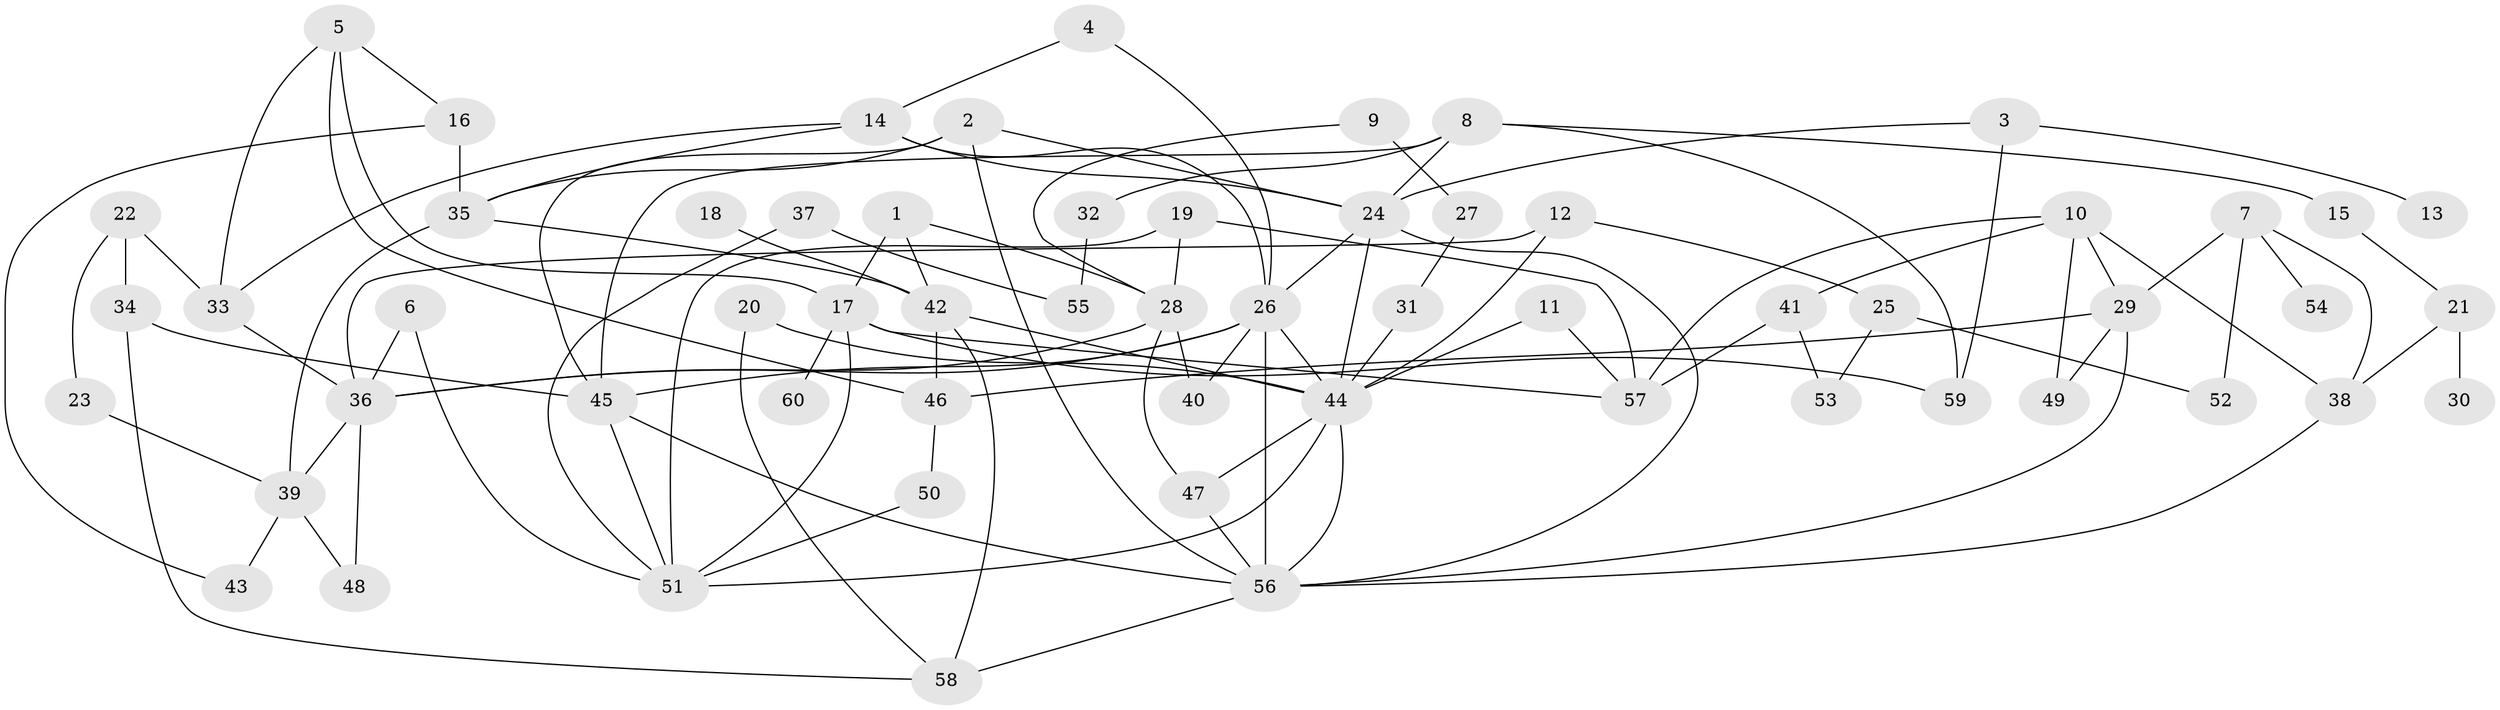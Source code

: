 // original degree distribution, {6: 0.03333333333333333, 3: 0.19166666666666668, 5: 0.05, 9: 0.008333333333333333, 8: 0.008333333333333333, 4: 0.125, 10: 0.008333333333333333, 7: 0.025, 2: 0.3416666666666667, 1: 0.20833333333333334}
// Generated by graph-tools (version 1.1) at 2025/00/03/09/25 03:00:56]
// undirected, 60 vertices, 107 edges
graph export_dot {
graph [start="1"]
  node [color=gray90,style=filled];
  1;
  2;
  3;
  4;
  5;
  6;
  7;
  8;
  9;
  10;
  11;
  12;
  13;
  14;
  15;
  16;
  17;
  18;
  19;
  20;
  21;
  22;
  23;
  24;
  25;
  26;
  27;
  28;
  29;
  30;
  31;
  32;
  33;
  34;
  35;
  36;
  37;
  38;
  39;
  40;
  41;
  42;
  43;
  44;
  45;
  46;
  47;
  48;
  49;
  50;
  51;
  52;
  53;
  54;
  55;
  56;
  57;
  58;
  59;
  60;
  1 -- 17 [weight=1.0];
  1 -- 28 [weight=1.0];
  1 -- 42 [weight=1.0];
  2 -- 24 [weight=1.0];
  2 -- 35 [weight=1.0];
  2 -- 45 [weight=1.0];
  2 -- 56 [weight=1.0];
  3 -- 13 [weight=1.0];
  3 -- 24 [weight=1.0];
  3 -- 59 [weight=1.0];
  4 -- 14 [weight=1.0];
  4 -- 26 [weight=1.0];
  5 -- 16 [weight=1.0];
  5 -- 17 [weight=1.0];
  5 -- 33 [weight=1.0];
  5 -- 46 [weight=1.0];
  6 -- 36 [weight=1.0];
  6 -- 51 [weight=1.0];
  7 -- 29 [weight=1.0];
  7 -- 38 [weight=1.0];
  7 -- 52 [weight=1.0];
  7 -- 54 [weight=1.0];
  8 -- 15 [weight=1.0];
  8 -- 24 [weight=1.0];
  8 -- 32 [weight=1.0];
  8 -- 45 [weight=1.0];
  8 -- 59 [weight=1.0];
  9 -- 27 [weight=1.0];
  9 -- 28 [weight=1.0];
  10 -- 29 [weight=1.0];
  10 -- 38 [weight=1.0];
  10 -- 41 [weight=1.0];
  10 -- 49 [weight=1.0];
  10 -- 57 [weight=2.0];
  11 -- 44 [weight=1.0];
  11 -- 57 [weight=1.0];
  12 -- 25 [weight=1.0];
  12 -- 36 [weight=1.0];
  12 -- 44 [weight=1.0];
  14 -- 24 [weight=1.0];
  14 -- 26 [weight=1.0];
  14 -- 33 [weight=1.0];
  14 -- 35 [weight=1.0];
  15 -- 21 [weight=1.0];
  16 -- 35 [weight=1.0];
  16 -- 43 [weight=1.0];
  17 -- 51 [weight=1.0];
  17 -- 57 [weight=1.0];
  17 -- 59 [weight=1.0];
  17 -- 60 [weight=1.0];
  18 -- 42 [weight=1.0];
  19 -- 28 [weight=1.0];
  19 -- 51 [weight=1.0];
  19 -- 57 [weight=1.0];
  20 -- 44 [weight=1.0];
  20 -- 58 [weight=1.0];
  21 -- 30 [weight=1.0];
  21 -- 38 [weight=1.0];
  22 -- 23 [weight=1.0];
  22 -- 33 [weight=1.0];
  22 -- 34 [weight=1.0];
  23 -- 39 [weight=1.0];
  24 -- 26 [weight=1.0];
  24 -- 44 [weight=1.0];
  24 -- 56 [weight=1.0];
  25 -- 52 [weight=1.0];
  25 -- 53 [weight=1.0];
  26 -- 36 [weight=1.0];
  26 -- 40 [weight=1.0];
  26 -- 44 [weight=1.0];
  26 -- 45 [weight=1.0];
  26 -- 56 [weight=1.0];
  27 -- 31 [weight=1.0];
  28 -- 36 [weight=1.0];
  28 -- 40 [weight=1.0];
  28 -- 47 [weight=1.0];
  29 -- 46 [weight=1.0];
  29 -- 49 [weight=1.0];
  29 -- 56 [weight=1.0];
  31 -- 44 [weight=1.0];
  32 -- 55 [weight=1.0];
  33 -- 36 [weight=1.0];
  34 -- 45 [weight=1.0];
  34 -- 58 [weight=1.0];
  35 -- 39 [weight=1.0];
  35 -- 42 [weight=1.0];
  36 -- 39 [weight=1.0];
  36 -- 48 [weight=1.0];
  37 -- 51 [weight=1.0];
  37 -- 55 [weight=1.0];
  38 -- 56 [weight=1.0];
  39 -- 43 [weight=1.0];
  39 -- 48 [weight=1.0];
  41 -- 53 [weight=1.0];
  41 -- 57 [weight=1.0];
  42 -- 44 [weight=1.0];
  42 -- 46 [weight=1.0];
  42 -- 58 [weight=1.0];
  44 -- 47 [weight=1.0];
  44 -- 51 [weight=1.0];
  44 -- 56 [weight=1.0];
  45 -- 51 [weight=1.0];
  45 -- 56 [weight=1.0];
  46 -- 50 [weight=1.0];
  47 -- 56 [weight=1.0];
  50 -- 51 [weight=1.0];
  56 -- 58 [weight=1.0];
}
